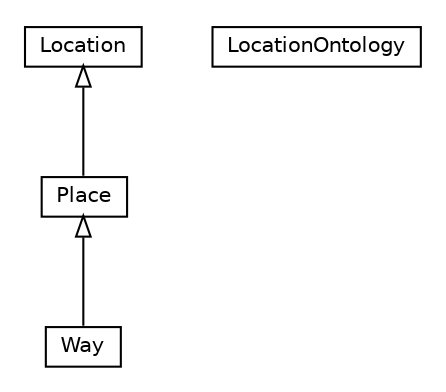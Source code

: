 #!/usr/local/bin/dot
#
# Class diagram 
# Generated by UMLGraph version R5_6-24-gf6e263 (http://www.umlgraph.org/)
#

digraph G {
	edge [fontname="Helvetica",fontsize=10,labelfontname="Helvetica",labelfontsize=10];
	node [fontname="Helvetica",fontsize=10,shape=plaintext];
	nodesep=0.25;
	ranksep=0.5;
	// org.universAAL.ontology.location.Way
	c673 [label=<<table title="org.universAAL.ontology.location.Way" border="0" cellborder="1" cellspacing="0" cellpadding="2" port="p" href="./Way.html">
		<tr><td><table border="0" cellspacing="0" cellpadding="1">
<tr><td align="center" balign="center"> Way </td></tr>
		</table></td></tr>
		</table>>, URL="./Way.html", fontname="Helvetica", fontcolor="black", fontsize=10.0];
	// org.universAAL.ontology.location.LocationOntology
	c674 [label=<<table title="org.universAAL.ontology.location.LocationOntology" border="0" cellborder="1" cellspacing="0" cellpadding="2" port="p" href="./LocationOntology.html">
		<tr><td><table border="0" cellspacing="0" cellpadding="1">
<tr><td align="center" balign="center"> LocationOntology </td></tr>
		</table></td></tr>
		</table>>, URL="./LocationOntology.html", fontname="Helvetica", fontcolor="black", fontsize=10.0];
	// org.universAAL.ontology.location.Location
	c675 [label=<<table title="org.universAAL.ontology.location.Location" border="0" cellborder="1" cellspacing="0" cellpadding="2" port="p" href="./Location.html">
		<tr><td><table border="0" cellspacing="0" cellpadding="1">
<tr><td align="center" balign="center"> Location </td></tr>
		</table></td></tr>
		</table>>, URL="./Location.html", fontname="Helvetica", fontcolor="black", fontsize=10.0];
	// org.universAAL.ontology.location.Place
	c676 [label=<<table title="org.universAAL.ontology.location.Place" border="0" cellborder="1" cellspacing="0" cellpadding="2" port="p" href="./Place.html">
		<tr><td><table border="0" cellspacing="0" cellpadding="1">
<tr><td align="center" balign="center"> Place </td></tr>
		</table></td></tr>
		</table>>, URL="./Place.html", fontname="Helvetica", fontcolor="black", fontsize=10.0];
	//org.universAAL.ontology.location.Way extends org.universAAL.ontology.location.Place
	c676:p -> c673:p [dir=back,arrowtail=empty];
	//org.universAAL.ontology.location.Place extends org.universAAL.ontology.location.Location
	c675:p -> c676:p [dir=back,arrowtail=empty];
}

